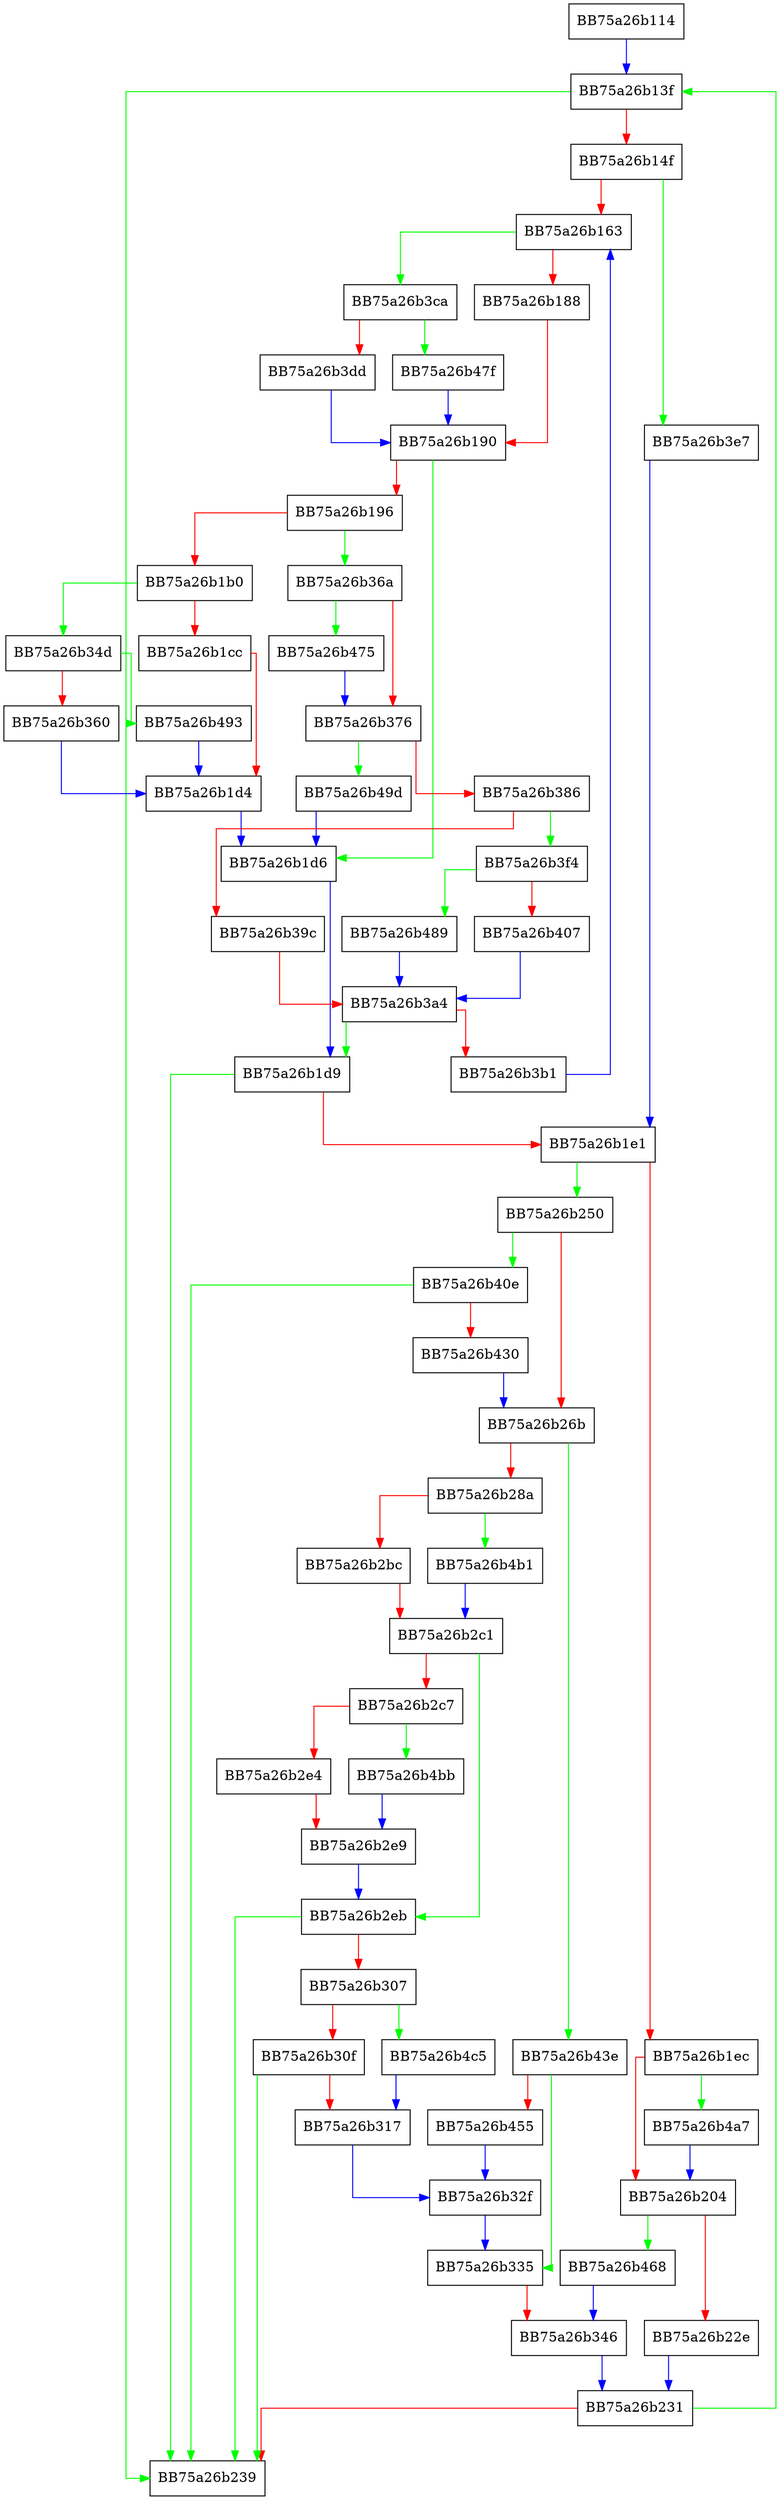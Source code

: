 digraph DecompressVerbatim {
  node [shape="box"];
  graph [splines=ortho];
  BB75a26b114 -> BB75a26b13f [color="blue"];
  BB75a26b13f -> BB75a26b239 [color="green"];
  BB75a26b13f -> BB75a26b14f [color="red"];
  BB75a26b14f -> BB75a26b3e7 [color="green"];
  BB75a26b14f -> BB75a26b163 [color="red"];
  BB75a26b163 -> BB75a26b3ca [color="green"];
  BB75a26b163 -> BB75a26b188 [color="red"];
  BB75a26b188 -> BB75a26b190 [color="red"];
  BB75a26b190 -> BB75a26b1d6 [color="green"];
  BB75a26b190 -> BB75a26b196 [color="red"];
  BB75a26b196 -> BB75a26b36a [color="green"];
  BB75a26b196 -> BB75a26b1b0 [color="red"];
  BB75a26b1b0 -> BB75a26b34d [color="green"];
  BB75a26b1b0 -> BB75a26b1cc [color="red"];
  BB75a26b1cc -> BB75a26b1d4 [color="red"];
  BB75a26b1d4 -> BB75a26b1d6 [color="blue"];
  BB75a26b1d6 -> BB75a26b1d9 [color="blue"];
  BB75a26b1d9 -> BB75a26b239 [color="green"];
  BB75a26b1d9 -> BB75a26b1e1 [color="red"];
  BB75a26b1e1 -> BB75a26b250 [color="green"];
  BB75a26b1e1 -> BB75a26b1ec [color="red"];
  BB75a26b1ec -> BB75a26b4a7 [color="green"];
  BB75a26b1ec -> BB75a26b204 [color="red"];
  BB75a26b204 -> BB75a26b468 [color="green"];
  BB75a26b204 -> BB75a26b22e [color="red"];
  BB75a26b22e -> BB75a26b231 [color="blue"];
  BB75a26b231 -> BB75a26b13f [color="green"];
  BB75a26b231 -> BB75a26b239 [color="red"];
  BB75a26b250 -> BB75a26b40e [color="green"];
  BB75a26b250 -> BB75a26b26b [color="red"];
  BB75a26b26b -> BB75a26b43e [color="green"];
  BB75a26b26b -> BB75a26b28a [color="red"];
  BB75a26b28a -> BB75a26b4b1 [color="green"];
  BB75a26b28a -> BB75a26b2bc [color="red"];
  BB75a26b2bc -> BB75a26b2c1 [color="red"];
  BB75a26b2c1 -> BB75a26b2eb [color="green"];
  BB75a26b2c1 -> BB75a26b2c7 [color="red"];
  BB75a26b2c7 -> BB75a26b4bb [color="green"];
  BB75a26b2c7 -> BB75a26b2e4 [color="red"];
  BB75a26b2e4 -> BB75a26b2e9 [color="red"];
  BB75a26b2e9 -> BB75a26b2eb [color="blue"];
  BB75a26b2eb -> BB75a26b239 [color="green"];
  BB75a26b2eb -> BB75a26b307 [color="red"];
  BB75a26b307 -> BB75a26b4c5 [color="green"];
  BB75a26b307 -> BB75a26b30f [color="red"];
  BB75a26b30f -> BB75a26b239 [color="green"];
  BB75a26b30f -> BB75a26b317 [color="red"];
  BB75a26b317 -> BB75a26b32f [color="blue"];
  BB75a26b32f -> BB75a26b335 [color="blue"];
  BB75a26b335 -> BB75a26b346 [color="red"];
  BB75a26b346 -> BB75a26b231 [color="blue"];
  BB75a26b34d -> BB75a26b493 [color="green"];
  BB75a26b34d -> BB75a26b360 [color="red"];
  BB75a26b360 -> BB75a26b1d4 [color="blue"];
  BB75a26b36a -> BB75a26b475 [color="green"];
  BB75a26b36a -> BB75a26b376 [color="red"];
  BB75a26b376 -> BB75a26b49d [color="green"];
  BB75a26b376 -> BB75a26b386 [color="red"];
  BB75a26b386 -> BB75a26b3f4 [color="green"];
  BB75a26b386 -> BB75a26b39c [color="red"];
  BB75a26b39c -> BB75a26b3a4 [color="red"];
  BB75a26b3a4 -> BB75a26b1d9 [color="green"];
  BB75a26b3a4 -> BB75a26b3b1 [color="red"];
  BB75a26b3b1 -> BB75a26b163 [color="blue"];
  BB75a26b3ca -> BB75a26b47f [color="green"];
  BB75a26b3ca -> BB75a26b3dd [color="red"];
  BB75a26b3dd -> BB75a26b190 [color="blue"];
  BB75a26b3e7 -> BB75a26b1e1 [color="blue"];
  BB75a26b3f4 -> BB75a26b489 [color="green"];
  BB75a26b3f4 -> BB75a26b407 [color="red"];
  BB75a26b407 -> BB75a26b3a4 [color="blue"];
  BB75a26b40e -> BB75a26b239 [color="green"];
  BB75a26b40e -> BB75a26b430 [color="red"];
  BB75a26b430 -> BB75a26b26b [color="blue"];
  BB75a26b43e -> BB75a26b335 [color="green"];
  BB75a26b43e -> BB75a26b455 [color="red"];
  BB75a26b455 -> BB75a26b32f [color="blue"];
  BB75a26b468 -> BB75a26b346 [color="blue"];
  BB75a26b475 -> BB75a26b376 [color="blue"];
  BB75a26b47f -> BB75a26b190 [color="blue"];
  BB75a26b489 -> BB75a26b3a4 [color="blue"];
  BB75a26b493 -> BB75a26b1d4 [color="blue"];
  BB75a26b49d -> BB75a26b1d6 [color="blue"];
  BB75a26b4a7 -> BB75a26b204 [color="blue"];
  BB75a26b4b1 -> BB75a26b2c1 [color="blue"];
  BB75a26b4bb -> BB75a26b2e9 [color="blue"];
  BB75a26b4c5 -> BB75a26b317 [color="blue"];
}